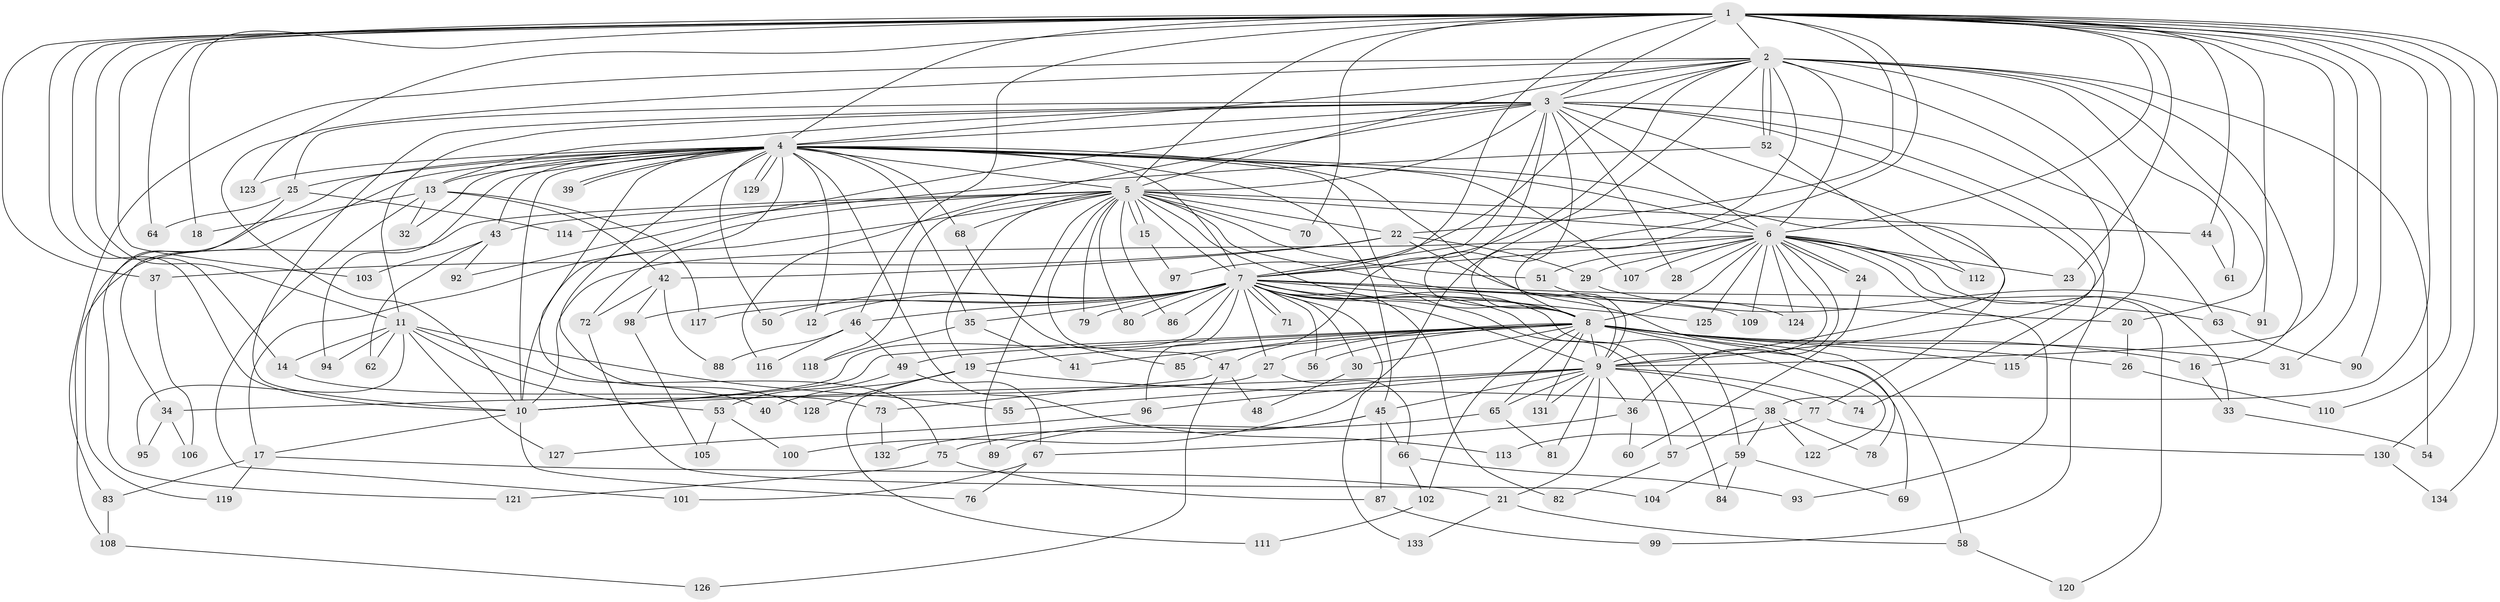 // coarse degree distribution, {36: 0.009900990099009901, 17: 0.019801980198019802, 16: 0.009900990099009901, 27: 0.019801980198019802, 23: 0.019801980198019802, 10: 0.009900990099009901, 7: 0.009900990099009901, 3: 0.19801980198019803, 5: 0.0594059405940594, 2: 0.49504950495049505, 6: 0.039603960396039604, 1: 0.009900990099009901, 4: 0.0891089108910891, 8: 0.009900990099009901}
// Generated by graph-tools (version 1.1) at 2025/23/03/03/25 07:23:42]
// undirected, 134 vertices, 293 edges
graph export_dot {
graph [start="1"]
  node [color=gray90,style=filled];
  1;
  2;
  3;
  4;
  5;
  6;
  7;
  8;
  9;
  10;
  11;
  12;
  13;
  14;
  15;
  16;
  17;
  18;
  19;
  20;
  21;
  22;
  23;
  24;
  25;
  26;
  27;
  28;
  29;
  30;
  31;
  32;
  33;
  34;
  35;
  36;
  37;
  38;
  39;
  40;
  41;
  42;
  43;
  44;
  45;
  46;
  47;
  48;
  49;
  50;
  51;
  52;
  53;
  54;
  55;
  56;
  57;
  58;
  59;
  60;
  61;
  62;
  63;
  64;
  65;
  66;
  67;
  68;
  69;
  70;
  71;
  72;
  73;
  74;
  75;
  76;
  77;
  78;
  79;
  80;
  81;
  82;
  83;
  84;
  85;
  86;
  87;
  88;
  89;
  90;
  91;
  92;
  93;
  94;
  95;
  96;
  97;
  98;
  99;
  100;
  101;
  102;
  103;
  104;
  105;
  106;
  107;
  108;
  109;
  110;
  111;
  112;
  113;
  114;
  115;
  116;
  117;
  118;
  119;
  120;
  121;
  122;
  123;
  124;
  125;
  126;
  127;
  128;
  129;
  130;
  131;
  132;
  133;
  134;
  1 -- 2;
  1 -- 3;
  1 -- 4;
  1 -- 5;
  1 -- 6;
  1 -- 7;
  1 -- 8;
  1 -- 9;
  1 -- 10;
  1 -- 11;
  1 -- 14;
  1 -- 18;
  1 -- 22;
  1 -- 23;
  1 -- 31;
  1 -- 37;
  1 -- 38;
  1 -- 44;
  1 -- 46;
  1 -- 64;
  1 -- 70;
  1 -- 90;
  1 -- 91;
  1 -- 103;
  1 -- 110;
  1 -- 123;
  1 -- 130;
  1 -- 134;
  2 -- 3;
  2 -- 4;
  2 -- 5;
  2 -- 6;
  2 -- 7;
  2 -- 8;
  2 -- 9;
  2 -- 10;
  2 -- 16;
  2 -- 20;
  2 -- 52;
  2 -- 52;
  2 -- 54;
  2 -- 61;
  2 -- 83;
  2 -- 97;
  2 -- 100;
  2 -- 115;
  3 -- 4;
  3 -- 5;
  3 -- 6;
  3 -- 7;
  3 -- 8;
  3 -- 9;
  3 -- 10;
  3 -- 11;
  3 -- 13;
  3 -- 25;
  3 -- 28;
  3 -- 47;
  3 -- 63;
  3 -- 74;
  3 -- 92;
  3 -- 99;
  3 -- 116;
  4 -- 5;
  4 -- 6;
  4 -- 7;
  4 -- 8;
  4 -- 9;
  4 -- 10;
  4 -- 12;
  4 -- 13;
  4 -- 25;
  4 -- 32;
  4 -- 34;
  4 -- 35;
  4 -- 39;
  4 -- 39;
  4 -- 40;
  4 -- 43;
  4 -- 45;
  4 -- 50;
  4 -- 68;
  4 -- 72;
  4 -- 77;
  4 -- 94;
  4 -- 107;
  4 -- 113;
  4 -- 119;
  4 -- 123;
  4 -- 128;
  4 -- 129;
  4 -- 129;
  5 -- 6;
  5 -- 7;
  5 -- 8;
  5 -- 9;
  5 -- 10;
  5 -- 15;
  5 -- 15;
  5 -- 17;
  5 -- 19;
  5 -- 22;
  5 -- 43;
  5 -- 44;
  5 -- 47;
  5 -- 51;
  5 -- 68;
  5 -- 70;
  5 -- 79;
  5 -- 80;
  5 -- 86;
  5 -- 89;
  5 -- 108;
  5 -- 118;
  6 -- 7;
  6 -- 8;
  6 -- 9;
  6 -- 10;
  6 -- 23;
  6 -- 24;
  6 -- 24;
  6 -- 28;
  6 -- 29;
  6 -- 33;
  6 -- 36;
  6 -- 51;
  6 -- 93;
  6 -- 107;
  6 -- 109;
  6 -- 112;
  6 -- 120;
  6 -- 124;
  6 -- 125;
  7 -- 8;
  7 -- 9;
  7 -- 10;
  7 -- 12;
  7 -- 20;
  7 -- 27;
  7 -- 30;
  7 -- 35;
  7 -- 46;
  7 -- 50;
  7 -- 56;
  7 -- 57;
  7 -- 59;
  7 -- 63;
  7 -- 71;
  7 -- 71;
  7 -- 79;
  7 -- 80;
  7 -- 82;
  7 -- 84;
  7 -- 86;
  7 -- 96;
  7 -- 98;
  7 -- 109;
  7 -- 117;
  7 -- 125;
  7 -- 133;
  8 -- 9;
  8 -- 10;
  8 -- 16;
  8 -- 19;
  8 -- 26;
  8 -- 27;
  8 -- 30;
  8 -- 31;
  8 -- 41;
  8 -- 49;
  8 -- 56;
  8 -- 58;
  8 -- 65;
  8 -- 69;
  8 -- 85;
  8 -- 102;
  8 -- 115;
  8 -- 122;
  8 -- 131;
  9 -- 10;
  9 -- 21;
  9 -- 36;
  9 -- 45;
  9 -- 55;
  9 -- 65;
  9 -- 74;
  9 -- 77;
  9 -- 81;
  9 -- 96;
  9 -- 131;
  10 -- 17;
  10 -- 76;
  11 -- 14;
  11 -- 53;
  11 -- 55;
  11 -- 62;
  11 -- 75;
  11 -- 94;
  11 -- 95;
  11 -- 127;
  13 -- 18;
  13 -- 32;
  13 -- 42;
  13 -- 101;
  13 -- 117;
  14 -- 73;
  15 -- 97;
  16 -- 33;
  17 -- 21;
  17 -- 83;
  17 -- 119;
  19 -- 38;
  19 -- 40;
  19 -- 111;
  19 -- 128;
  20 -- 26;
  21 -- 58;
  21 -- 133;
  22 -- 29;
  22 -- 37;
  22 -- 42;
  22 -- 78;
  24 -- 60;
  25 -- 64;
  25 -- 114;
  25 -- 121;
  26 -- 110;
  27 -- 34;
  27 -- 66;
  29 -- 91;
  30 -- 48;
  33 -- 54;
  34 -- 95;
  34 -- 106;
  35 -- 41;
  35 -- 118;
  36 -- 60;
  36 -- 67;
  37 -- 106;
  38 -- 57;
  38 -- 59;
  38 -- 78;
  38 -- 122;
  42 -- 72;
  42 -- 88;
  42 -- 98;
  43 -- 62;
  43 -- 92;
  43 -- 103;
  44 -- 61;
  45 -- 66;
  45 -- 87;
  45 -- 89;
  45 -- 132;
  46 -- 49;
  46 -- 88;
  46 -- 116;
  47 -- 48;
  47 -- 73;
  47 -- 126;
  49 -- 53;
  49 -- 67;
  51 -- 124;
  52 -- 112;
  52 -- 114;
  53 -- 100;
  53 -- 105;
  57 -- 82;
  58 -- 120;
  59 -- 69;
  59 -- 84;
  59 -- 104;
  63 -- 90;
  65 -- 75;
  65 -- 81;
  66 -- 93;
  66 -- 102;
  67 -- 76;
  67 -- 101;
  68 -- 85;
  72 -- 104;
  73 -- 132;
  75 -- 87;
  75 -- 121;
  77 -- 113;
  77 -- 130;
  83 -- 108;
  87 -- 99;
  96 -- 127;
  98 -- 105;
  102 -- 111;
  108 -- 126;
  130 -- 134;
}
